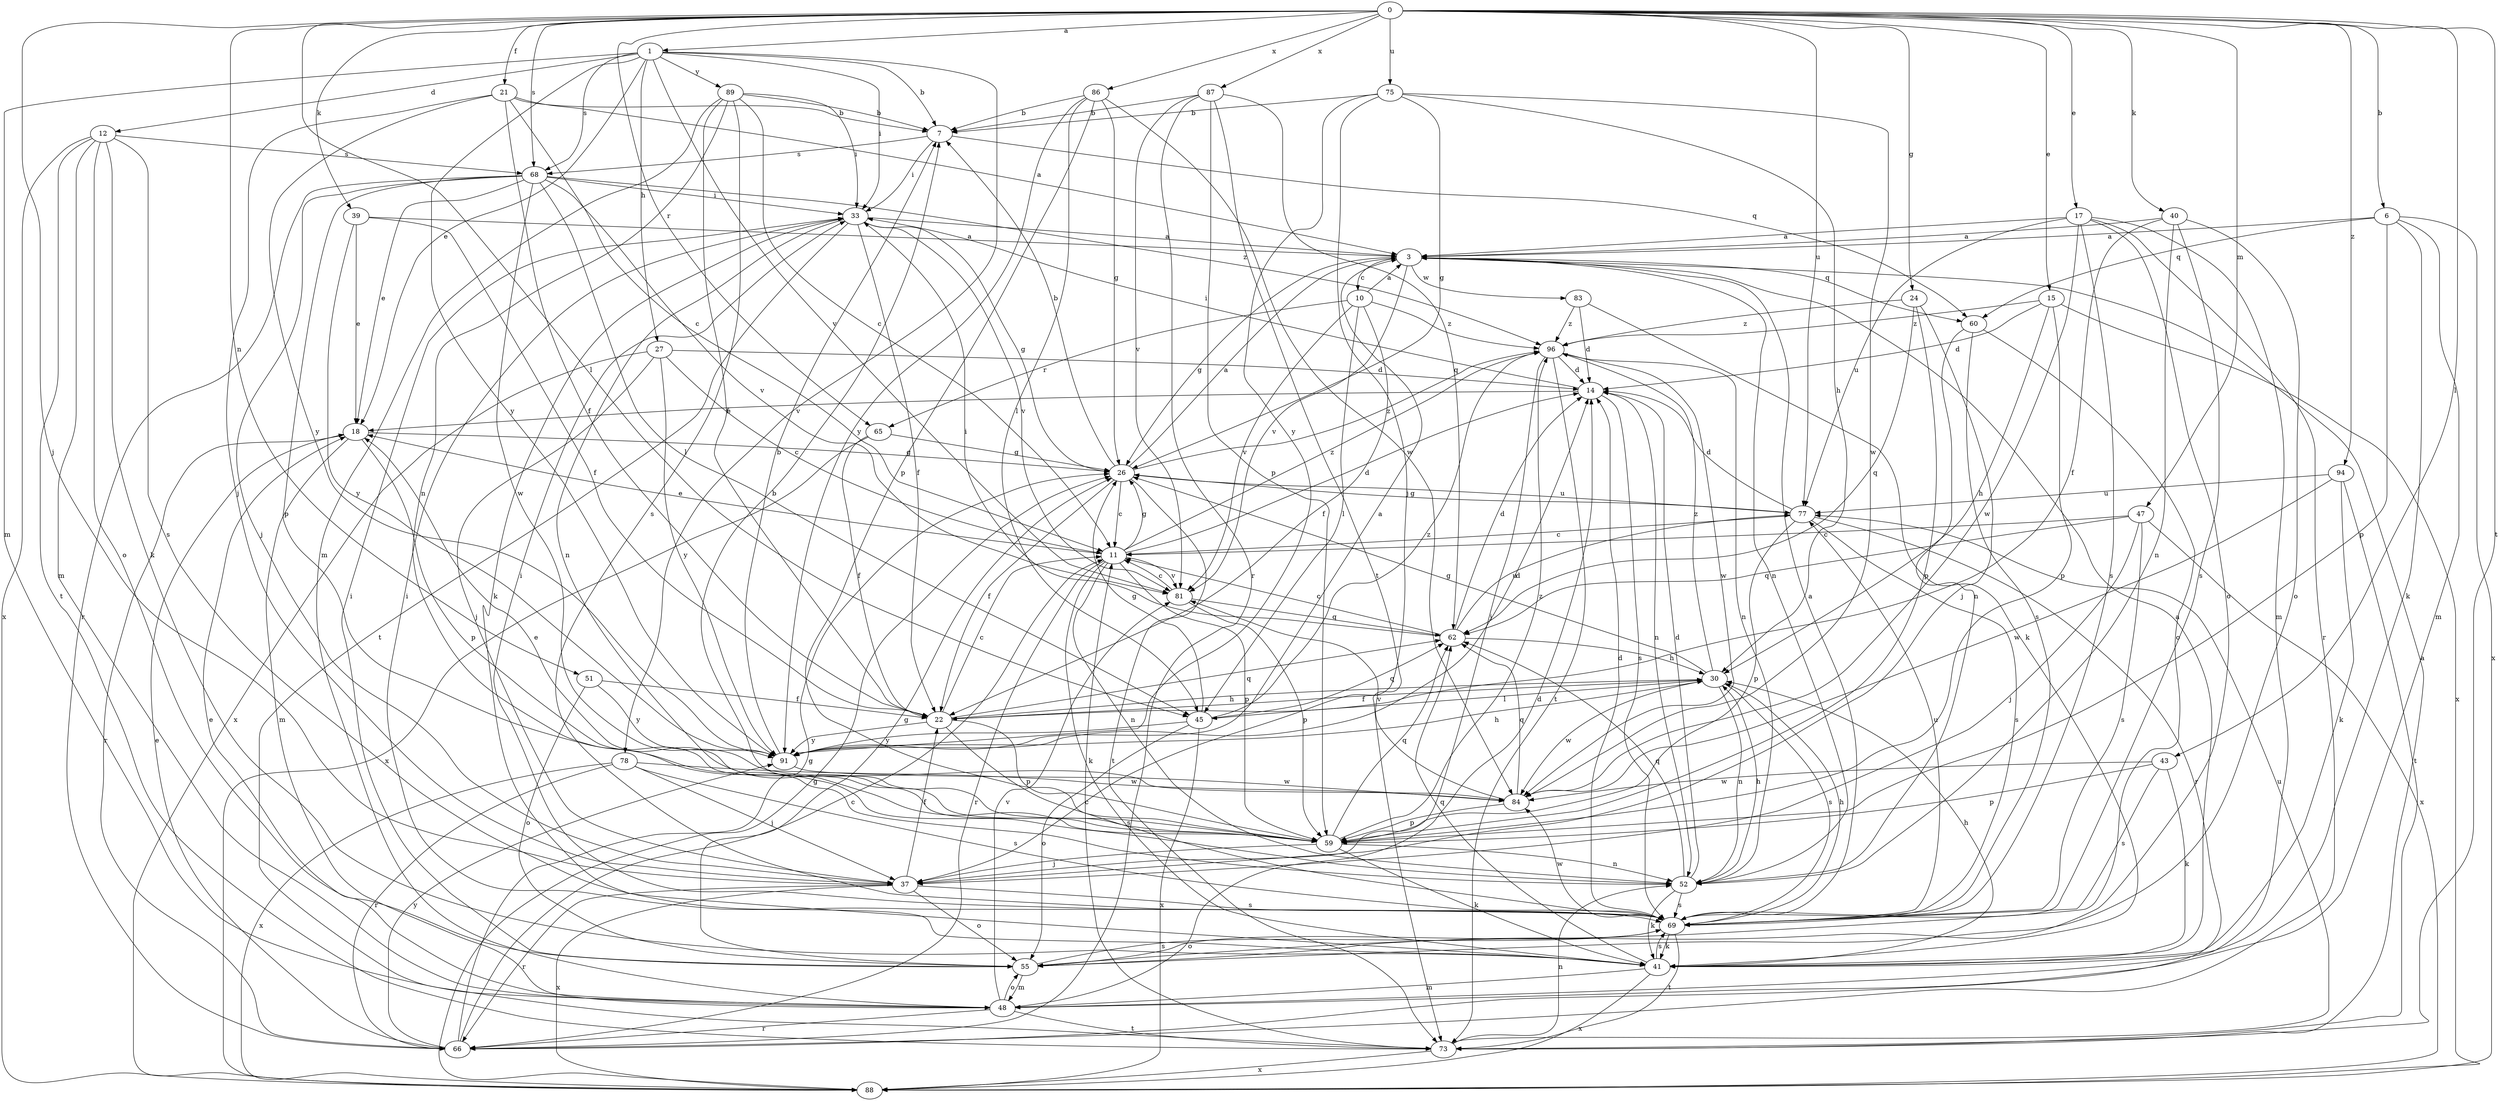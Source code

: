 strict digraph  {
0;
1;
3;
6;
7;
10;
11;
12;
14;
15;
17;
18;
21;
22;
24;
26;
27;
30;
33;
37;
39;
40;
41;
43;
45;
47;
48;
51;
52;
55;
59;
60;
62;
65;
66;
68;
69;
73;
75;
77;
78;
81;
83;
84;
86;
87;
88;
89;
91;
94;
96;
0 -> 1  [label=a];
0 -> 6  [label=b];
0 -> 15  [label=e];
0 -> 17  [label=e];
0 -> 21  [label=f];
0 -> 24  [label=g];
0 -> 37  [label=j];
0 -> 39  [label=k];
0 -> 40  [label=k];
0 -> 43  [label=l];
0 -> 45  [label=l];
0 -> 47  [label=m];
0 -> 51  [label=n];
0 -> 65  [label=r];
0 -> 68  [label=s];
0 -> 73  [label=t];
0 -> 75  [label=u];
0 -> 77  [label=u];
0 -> 86  [label=x];
0 -> 87  [label=x];
0 -> 94  [label=z];
1 -> 7  [label=b];
1 -> 12  [label=d];
1 -> 18  [label=e];
1 -> 27  [label=h];
1 -> 33  [label=i];
1 -> 48  [label=m];
1 -> 68  [label=s];
1 -> 78  [label=v];
1 -> 81  [label=v];
1 -> 89  [label=y];
1 -> 91  [label=y];
3 -> 10  [label=c];
3 -> 26  [label=g];
3 -> 52  [label=n];
3 -> 60  [label=q];
3 -> 81  [label=v];
3 -> 83  [label=w];
6 -> 3  [label=a];
6 -> 41  [label=k];
6 -> 48  [label=m];
6 -> 59  [label=p];
6 -> 60  [label=q];
6 -> 88  [label=x];
7 -> 33  [label=i];
7 -> 60  [label=q];
7 -> 68  [label=s];
10 -> 3  [label=a];
10 -> 22  [label=f];
10 -> 45  [label=l];
10 -> 65  [label=r];
10 -> 81  [label=v];
10 -> 96  [label=z];
11 -> 14  [label=d];
11 -> 18  [label=e];
11 -> 26  [label=g];
11 -> 41  [label=k];
11 -> 52  [label=n];
11 -> 59  [label=p];
11 -> 66  [label=r];
11 -> 81  [label=v];
11 -> 96  [label=z];
12 -> 41  [label=k];
12 -> 48  [label=m];
12 -> 55  [label=o];
12 -> 68  [label=s];
12 -> 69  [label=s];
12 -> 73  [label=t];
12 -> 88  [label=x];
14 -> 18  [label=e];
14 -> 33  [label=i];
14 -> 52  [label=n];
14 -> 69  [label=s];
15 -> 14  [label=d];
15 -> 30  [label=h];
15 -> 59  [label=p];
15 -> 88  [label=x];
15 -> 96  [label=z];
17 -> 3  [label=a];
17 -> 48  [label=m];
17 -> 55  [label=o];
17 -> 66  [label=r];
17 -> 69  [label=s];
17 -> 77  [label=u];
17 -> 84  [label=w];
18 -> 26  [label=g];
18 -> 48  [label=m];
18 -> 59  [label=p];
18 -> 66  [label=r];
21 -> 3  [label=a];
21 -> 7  [label=b];
21 -> 11  [label=c];
21 -> 22  [label=f];
21 -> 37  [label=j];
21 -> 91  [label=y];
22 -> 11  [label=c];
22 -> 30  [label=h];
22 -> 59  [label=p];
22 -> 62  [label=q];
22 -> 69  [label=s];
22 -> 91  [label=y];
24 -> 37  [label=j];
24 -> 59  [label=p];
24 -> 62  [label=q];
24 -> 96  [label=z];
26 -> 3  [label=a];
26 -> 7  [label=b];
26 -> 11  [label=c];
26 -> 22  [label=f];
26 -> 73  [label=t];
26 -> 77  [label=u];
26 -> 96  [label=z];
27 -> 11  [label=c];
27 -> 14  [label=d];
27 -> 37  [label=j];
27 -> 88  [label=x];
27 -> 91  [label=y];
30 -> 22  [label=f];
30 -> 26  [label=g];
30 -> 45  [label=l];
30 -> 52  [label=n];
30 -> 69  [label=s];
30 -> 84  [label=w];
30 -> 96  [label=z];
33 -> 3  [label=a];
33 -> 22  [label=f];
33 -> 26  [label=g];
33 -> 41  [label=k];
33 -> 52  [label=n];
33 -> 73  [label=t];
33 -> 81  [label=v];
37 -> 22  [label=f];
37 -> 55  [label=o];
37 -> 66  [label=r];
37 -> 69  [label=s];
37 -> 88  [label=x];
39 -> 3  [label=a];
39 -> 18  [label=e];
39 -> 22  [label=f];
39 -> 91  [label=y];
40 -> 3  [label=a];
40 -> 22  [label=f];
40 -> 52  [label=n];
40 -> 55  [label=o];
40 -> 69  [label=s];
41 -> 3  [label=a];
41 -> 30  [label=h];
41 -> 33  [label=i];
41 -> 48  [label=m];
41 -> 62  [label=q];
41 -> 69  [label=s];
41 -> 88  [label=x];
43 -> 41  [label=k];
43 -> 59  [label=p];
43 -> 69  [label=s];
43 -> 84  [label=w];
45 -> 26  [label=g];
45 -> 55  [label=o];
45 -> 62  [label=q];
45 -> 88  [label=x];
45 -> 91  [label=y];
45 -> 96  [label=z];
47 -> 11  [label=c];
47 -> 37  [label=j];
47 -> 62  [label=q];
47 -> 69  [label=s];
47 -> 88  [label=x];
48 -> 14  [label=d];
48 -> 18  [label=e];
48 -> 55  [label=o];
48 -> 66  [label=r];
48 -> 73  [label=t];
48 -> 81  [label=v];
51 -> 22  [label=f];
51 -> 55  [label=o];
51 -> 91  [label=y];
52 -> 14  [label=d];
52 -> 30  [label=h];
52 -> 41  [label=k];
52 -> 62  [label=q];
52 -> 69  [label=s];
55 -> 26  [label=g];
55 -> 33  [label=i];
55 -> 48  [label=m];
55 -> 69  [label=s];
59 -> 7  [label=b];
59 -> 18  [label=e];
59 -> 37  [label=j];
59 -> 41  [label=k];
59 -> 52  [label=n];
59 -> 62  [label=q];
59 -> 96  [label=z];
60 -> 52  [label=n];
60 -> 55  [label=o];
60 -> 69  [label=s];
62 -> 11  [label=c];
62 -> 14  [label=d];
62 -> 30  [label=h];
62 -> 33  [label=i];
62 -> 77  [label=u];
65 -> 22  [label=f];
65 -> 26  [label=g];
65 -> 88  [label=x];
66 -> 11  [label=c];
66 -> 18  [label=e];
66 -> 26  [label=g];
66 -> 91  [label=y];
68 -> 18  [label=e];
68 -> 33  [label=i];
68 -> 37  [label=j];
68 -> 45  [label=l];
68 -> 59  [label=p];
68 -> 66  [label=r];
68 -> 81  [label=v];
68 -> 84  [label=w];
68 -> 96  [label=z];
69 -> 3  [label=a];
69 -> 14  [label=d];
69 -> 30  [label=h];
69 -> 33  [label=i];
69 -> 41  [label=k];
69 -> 55  [label=o];
69 -> 73  [label=t];
69 -> 77  [label=u];
69 -> 84  [label=w];
73 -> 3  [label=a];
73 -> 11  [label=c];
73 -> 52  [label=n];
73 -> 77  [label=u];
73 -> 88  [label=x];
75 -> 7  [label=b];
75 -> 26  [label=g];
75 -> 30  [label=h];
75 -> 37  [label=j];
75 -> 84  [label=w];
75 -> 91  [label=y];
77 -> 11  [label=c];
77 -> 14  [label=d];
77 -> 26  [label=g];
77 -> 59  [label=p];
77 -> 66  [label=r];
77 -> 69  [label=s];
78 -> 37  [label=j];
78 -> 66  [label=r];
78 -> 69  [label=s];
78 -> 84  [label=w];
78 -> 88  [label=x];
81 -> 11  [label=c];
81 -> 59  [label=p];
81 -> 62  [label=q];
83 -> 14  [label=d];
83 -> 41  [label=k];
83 -> 96  [label=z];
84 -> 59  [label=p];
84 -> 62  [label=q];
84 -> 81  [label=v];
86 -> 7  [label=b];
86 -> 26  [label=g];
86 -> 45  [label=l];
86 -> 59  [label=p];
86 -> 84  [label=w];
86 -> 91  [label=y];
87 -> 7  [label=b];
87 -> 59  [label=p];
87 -> 62  [label=q];
87 -> 66  [label=r];
87 -> 73  [label=t];
87 -> 81  [label=v];
88 -> 26  [label=g];
89 -> 7  [label=b];
89 -> 11  [label=c];
89 -> 22  [label=f];
89 -> 33  [label=i];
89 -> 48  [label=m];
89 -> 52  [label=n];
89 -> 69  [label=s];
91 -> 3  [label=a];
91 -> 7  [label=b];
91 -> 14  [label=d];
91 -> 30  [label=h];
91 -> 84  [label=w];
94 -> 41  [label=k];
94 -> 73  [label=t];
94 -> 77  [label=u];
94 -> 84  [label=w];
96 -> 14  [label=d];
96 -> 37  [label=j];
96 -> 52  [label=n];
96 -> 73  [label=t];
96 -> 84  [label=w];
}
